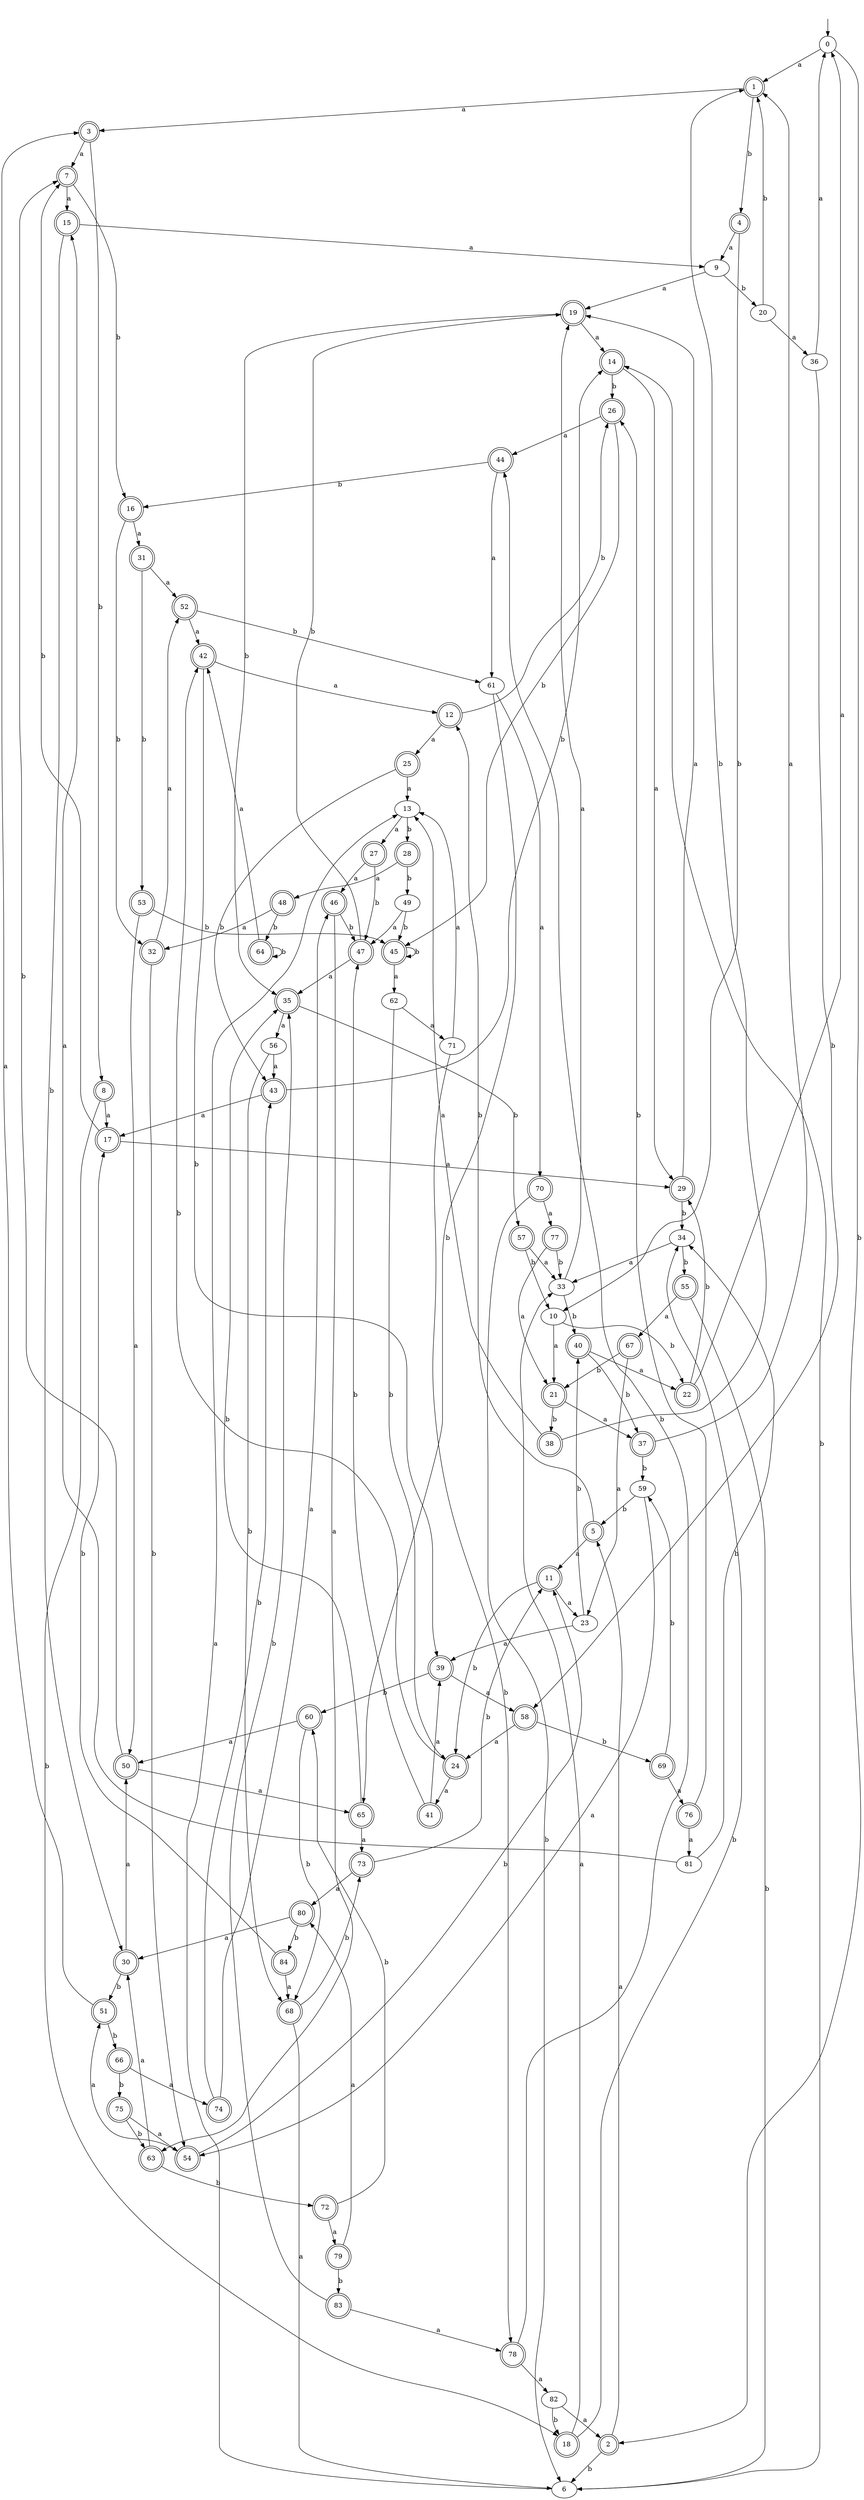 digraph RandomDFA {
  __start0 [label="", shape=none];
  __start0 -> 0 [label=""];
  0 [shape=circle]
  0 -> 1 [label="a"]
  0 -> 2 [label="b"]
  1 [shape=doublecircle]
  1 -> 3 [label="a"]
  1 -> 4 [label="b"]
  2 [shape=doublecircle]
  2 -> 5 [label="a"]
  2 -> 6 [label="b"]
  3 [shape=doublecircle]
  3 -> 7 [label="a"]
  3 -> 8 [label="b"]
  4 [shape=doublecircle]
  4 -> 9 [label="a"]
  4 -> 10 [label="b"]
  5 [shape=doublecircle]
  5 -> 11 [label="a"]
  5 -> 12 [label="b"]
  6
  6 -> 13 [label="a"]
  6 -> 14 [label="b"]
  7 [shape=doublecircle]
  7 -> 15 [label="a"]
  7 -> 16 [label="b"]
  8 [shape=doublecircle]
  8 -> 17 [label="a"]
  8 -> 18 [label="b"]
  9
  9 -> 19 [label="a"]
  9 -> 20 [label="b"]
  10
  10 -> 21 [label="a"]
  10 -> 22 [label="b"]
  11 [shape=doublecircle]
  11 -> 23 [label="a"]
  11 -> 24 [label="b"]
  12 [shape=doublecircle]
  12 -> 25 [label="a"]
  12 -> 26 [label="b"]
  13
  13 -> 27 [label="a"]
  13 -> 28 [label="b"]
  14 [shape=doublecircle]
  14 -> 29 [label="a"]
  14 -> 26 [label="b"]
  15 [shape=doublecircle]
  15 -> 9 [label="a"]
  15 -> 30 [label="b"]
  16 [shape=doublecircle]
  16 -> 31 [label="a"]
  16 -> 32 [label="b"]
  17 [shape=doublecircle]
  17 -> 29 [label="a"]
  17 -> 7 [label="b"]
  18 [shape=doublecircle]
  18 -> 33 [label="a"]
  18 -> 34 [label="b"]
  19 [shape=doublecircle]
  19 -> 14 [label="a"]
  19 -> 35 [label="b"]
  20
  20 -> 36 [label="a"]
  20 -> 1 [label="b"]
  21 [shape=doublecircle]
  21 -> 37 [label="a"]
  21 -> 38 [label="b"]
  22 [shape=doublecircle]
  22 -> 0 [label="a"]
  22 -> 29 [label="b"]
  23
  23 -> 39 [label="a"]
  23 -> 40 [label="b"]
  24 [shape=doublecircle]
  24 -> 41 [label="a"]
  24 -> 42 [label="b"]
  25 [shape=doublecircle]
  25 -> 13 [label="a"]
  25 -> 43 [label="b"]
  26 [shape=doublecircle]
  26 -> 44 [label="a"]
  26 -> 45 [label="b"]
  27 [shape=doublecircle]
  27 -> 46 [label="a"]
  27 -> 47 [label="b"]
  28 [shape=doublecircle]
  28 -> 48 [label="a"]
  28 -> 49 [label="b"]
  29 [shape=doublecircle]
  29 -> 19 [label="a"]
  29 -> 34 [label="b"]
  30 [shape=doublecircle]
  30 -> 50 [label="a"]
  30 -> 51 [label="b"]
  31 [shape=doublecircle]
  31 -> 52 [label="a"]
  31 -> 53 [label="b"]
  32 [shape=doublecircle]
  32 -> 52 [label="a"]
  32 -> 54 [label="b"]
  33
  33 -> 19 [label="a"]
  33 -> 40 [label="b"]
  34
  34 -> 33 [label="a"]
  34 -> 55 [label="b"]
  35 [shape=doublecircle]
  35 -> 56 [label="a"]
  35 -> 57 [label="b"]
  36
  36 -> 0 [label="a"]
  36 -> 58 [label="b"]
  37 [shape=doublecircle]
  37 -> 1 [label="a"]
  37 -> 59 [label="b"]
  38 [shape=doublecircle]
  38 -> 13 [label="a"]
  38 -> 1 [label="b"]
  39 [shape=doublecircle]
  39 -> 58 [label="a"]
  39 -> 60 [label="b"]
  40 [shape=doublecircle]
  40 -> 22 [label="a"]
  40 -> 37 [label="b"]
  41 [shape=doublecircle]
  41 -> 39 [label="a"]
  41 -> 47 [label="b"]
  42 [shape=doublecircle]
  42 -> 12 [label="a"]
  42 -> 39 [label="b"]
  43 [shape=doublecircle]
  43 -> 17 [label="a"]
  43 -> 14 [label="b"]
  44 [shape=doublecircle]
  44 -> 61 [label="a"]
  44 -> 16 [label="b"]
  45 [shape=doublecircle]
  45 -> 62 [label="a"]
  45 -> 45 [label="b"]
  46 [shape=doublecircle]
  46 -> 63 [label="a"]
  46 -> 47 [label="b"]
  47 [shape=doublecircle]
  47 -> 35 [label="a"]
  47 -> 19 [label="b"]
  48 [shape=doublecircle]
  48 -> 32 [label="a"]
  48 -> 64 [label="b"]
  49
  49 -> 47 [label="a"]
  49 -> 45 [label="b"]
  50 [shape=doublecircle]
  50 -> 65 [label="a"]
  50 -> 7 [label="b"]
  51 [shape=doublecircle]
  51 -> 3 [label="a"]
  51 -> 66 [label="b"]
  52 [shape=doublecircle]
  52 -> 42 [label="a"]
  52 -> 61 [label="b"]
  53 [shape=doublecircle]
  53 -> 50 [label="a"]
  53 -> 45 [label="b"]
  54 [shape=doublecircle]
  54 -> 51 [label="a"]
  54 -> 11 [label="b"]
  55 [shape=doublecircle]
  55 -> 67 [label="a"]
  55 -> 6 [label="b"]
  56
  56 -> 43 [label="a"]
  56 -> 68 [label="b"]
  57 [shape=doublecircle]
  57 -> 33 [label="a"]
  57 -> 10 [label="b"]
  58 [shape=doublecircle]
  58 -> 24 [label="a"]
  58 -> 69 [label="b"]
  59
  59 -> 54 [label="a"]
  59 -> 5 [label="b"]
  60 [shape=doublecircle]
  60 -> 50 [label="a"]
  60 -> 68 [label="b"]
  61
  61 -> 70 [label="a"]
  61 -> 65 [label="b"]
  62
  62 -> 71 [label="a"]
  62 -> 24 [label="b"]
  63 [shape=doublecircle]
  63 -> 30 [label="a"]
  63 -> 72 [label="b"]
  64 [shape=doublecircle]
  64 -> 42 [label="a"]
  64 -> 64 [label="b"]
  65 [shape=doublecircle]
  65 -> 73 [label="a"]
  65 -> 35 [label="b"]
  66 [shape=doublecircle]
  66 -> 74 [label="a"]
  66 -> 75 [label="b"]
  67 [shape=doublecircle]
  67 -> 23 [label="a"]
  67 -> 21 [label="b"]
  68 [shape=doublecircle]
  68 -> 6 [label="a"]
  68 -> 73 [label="b"]
  69 [shape=doublecircle]
  69 -> 76 [label="a"]
  69 -> 59 [label="b"]
  70 [shape=doublecircle]
  70 -> 77 [label="a"]
  70 -> 6 [label="b"]
  71
  71 -> 13 [label="a"]
  71 -> 78 [label="b"]
  72 [shape=doublecircle]
  72 -> 79 [label="a"]
  72 -> 60 [label="b"]
  73 [shape=doublecircle]
  73 -> 80 [label="a"]
  73 -> 11 [label="b"]
  74 [shape=doublecircle]
  74 -> 46 [label="a"]
  74 -> 43 [label="b"]
  75 [shape=doublecircle]
  75 -> 54 [label="a"]
  75 -> 63 [label="b"]
  76 [shape=doublecircle]
  76 -> 81 [label="a"]
  76 -> 26 [label="b"]
  77 [shape=doublecircle]
  77 -> 21 [label="a"]
  77 -> 33 [label="b"]
  78 [shape=doublecircle]
  78 -> 82 [label="a"]
  78 -> 44 [label="b"]
  79 [shape=doublecircle]
  79 -> 80 [label="a"]
  79 -> 83 [label="b"]
  80 [shape=doublecircle]
  80 -> 30 [label="a"]
  80 -> 84 [label="b"]
  81
  81 -> 15 [label="a"]
  81 -> 34 [label="b"]
  82
  82 -> 2 [label="a"]
  82 -> 18 [label="b"]
  83 [shape=doublecircle]
  83 -> 78 [label="a"]
  83 -> 35 [label="b"]
  84 [shape=doublecircle]
  84 -> 68 [label="a"]
  84 -> 17 [label="b"]
}
